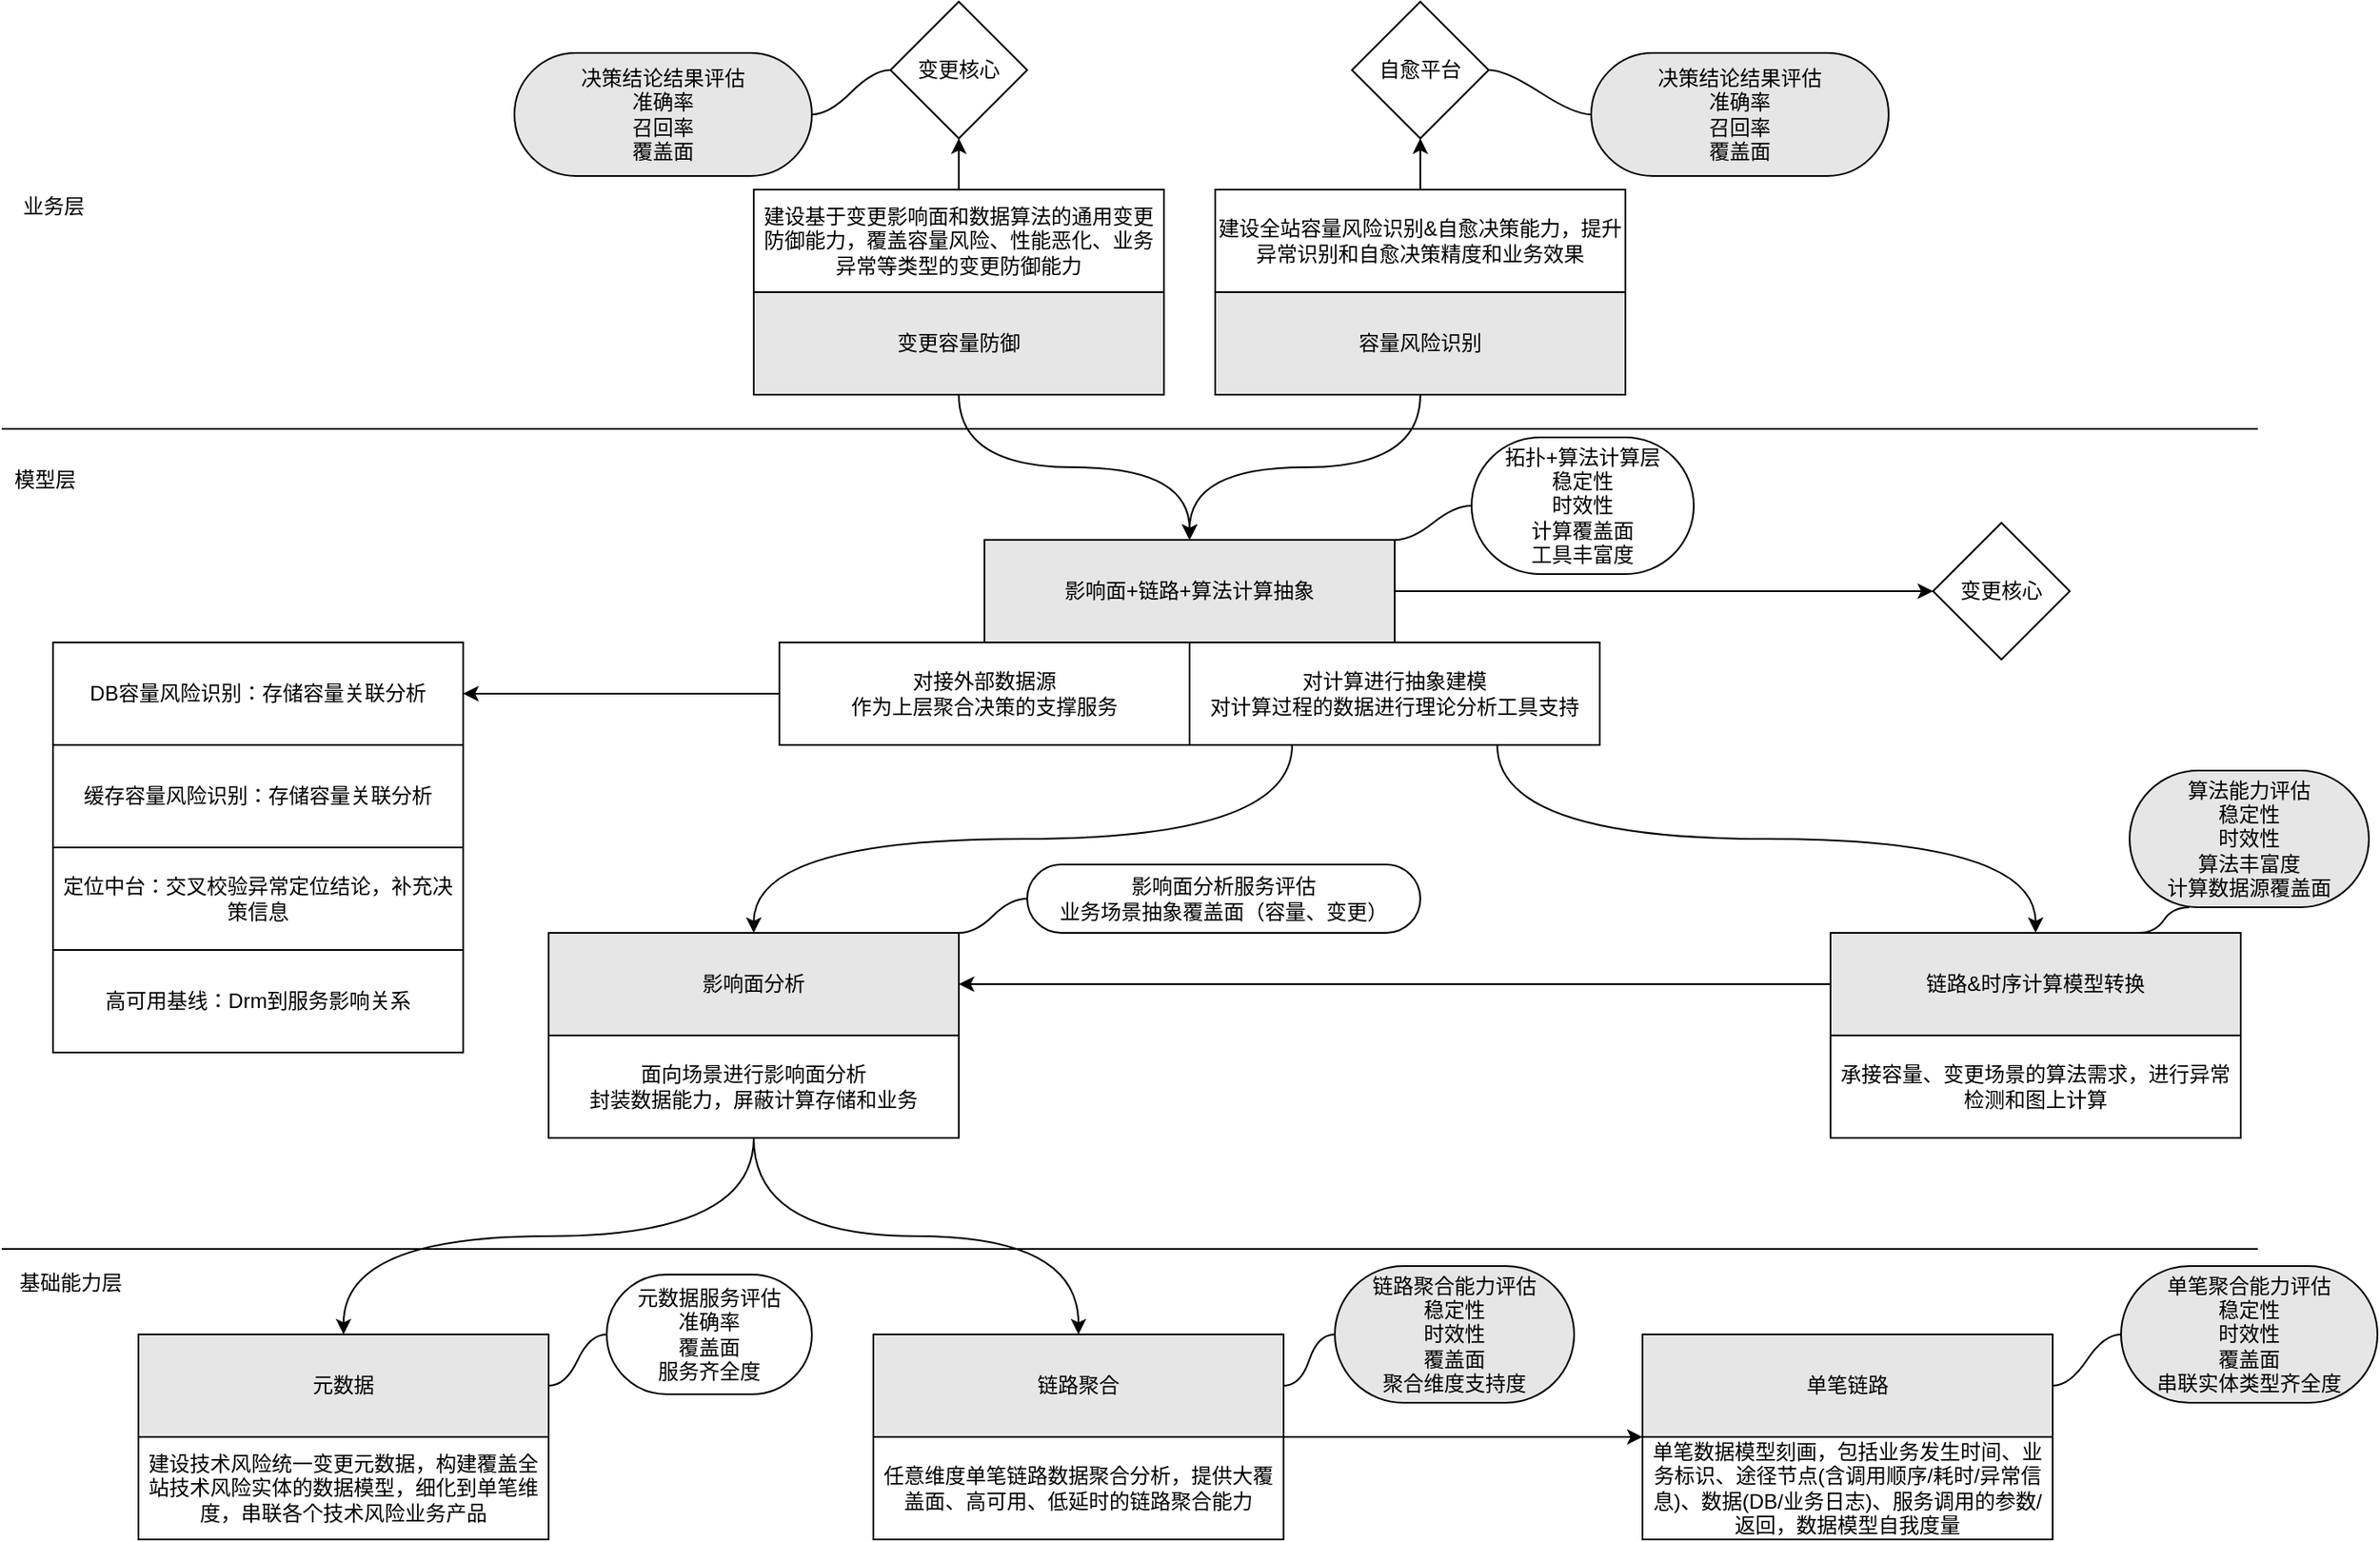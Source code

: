 <mxfile version="14.8.2" type="github">
  <diagram id="dZbaD18MQJhdawrXO8yU" name="Page-1">
    <mxGraphModel dx="1876" dy="976" grid="1" gridSize="10" guides="1" tooltips="1" connect="1" arrows="1" fold="1" page="1" pageScale="1" pageWidth="827" pageHeight="1169" math="0" shadow="0">
      <root>
        <mxCell id="0" />
        <mxCell id="1" parent="0" />
        <mxCell id="4xLoA8fAVKlNWBl6zbYA-17" style="edgeStyle=orthogonalEdgeStyle;curved=1;rounded=0;orthogonalLoop=1;jettySize=auto;html=1;exitX=0.5;exitY=1;exitDx=0;exitDy=0;" parent="1" source="IeePr_OmWzwxLe6y6hML-26" target="IeePr_OmWzwxLe6y6hML-52" edge="1">
          <mxGeometry relative="1" as="geometry" />
        </mxCell>
        <mxCell id="IeePr_OmWzwxLe6y6hML-26" value="变更容量防御" style="rounded=0;whiteSpace=wrap;html=1;fillColor=#E6E6E6;" parent="1" vertex="1">
          <mxGeometry x="640" y="200" width="240" height="60" as="geometry" />
        </mxCell>
        <mxCell id="4xLoA8fAVKlNWBl6zbYA-16" style="edgeStyle=orthogonalEdgeStyle;curved=1;rounded=0;orthogonalLoop=1;jettySize=auto;html=1;exitX=0.5;exitY=1;exitDx=0;exitDy=0;" parent="1" source="IeePr_OmWzwxLe6y6hML-27" target="IeePr_OmWzwxLe6y6hML-52" edge="1">
          <mxGeometry relative="1" as="geometry" />
        </mxCell>
        <mxCell id="IeePr_OmWzwxLe6y6hML-27" value="容量风险识别" style="rounded=0;whiteSpace=wrap;html=1;fillColor=#E6E6E6;" parent="1" vertex="1">
          <mxGeometry x="910" y="200" width="240" height="60" as="geometry" />
        </mxCell>
        <mxCell id="IeePr_OmWzwxLe6y6hML-28" value="元数据" style="rounded=0;whiteSpace=wrap;html=1;fillColor=#E6E6E6;" parent="1" vertex="1">
          <mxGeometry x="280" y="810" width="240" height="60" as="geometry" />
        </mxCell>
        <mxCell id="IeePr_OmWzwxLe6y6hML-29" value="影响面分析" style="rounded=0;whiteSpace=wrap;html=1;fillColor=#E6E6E6;" parent="1" vertex="1">
          <mxGeometry x="520" y="575" width="240" height="60" as="geometry" />
        </mxCell>
        <mxCell id="IeePr_OmWzwxLe6y6hML-30" value="链路聚合" style="rounded=0;whiteSpace=wrap;html=1;fillColor=#E6E6E6;" parent="1" vertex="1">
          <mxGeometry x="710" y="810" width="240" height="60" as="geometry" />
        </mxCell>
        <mxCell id="RbU4N_SkuYNDh7AKlBcr-19" value="" style="edgeStyle=orthogonalEdgeStyle;rounded=0;orthogonalLoop=1;jettySize=auto;html=1;" edge="1" parent="1" source="IeePr_OmWzwxLe6y6hML-31" target="RbU4N_SkuYNDh7AKlBcr-18">
          <mxGeometry relative="1" as="geometry" />
        </mxCell>
        <mxCell id="IeePr_OmWzwxLe6y6hML-31" value="建设基于变更影响面和数据算法的通用变更防御能力，覆盖容量风险、性能恶化、业务异常等类型的变更防御能力" style="rounded=0;whiteSpace=wrap;html=1;" parent="1" vertex="1">
          <mxGeometry x="640" y="140" width="240" height="60" as="geometry" />
        </mxCell>
        <mxCell id="RbU4N_SkuYNDh7AKlBcr-21" value="" style="edgeStyle=orthogonalEdgeStyle;rounded=0;orthogonalLoop=1;jettySize=auto;html=1;" edge="1" parent="1" source="IeePr_OmWzwxLe6y6hML-32" target="RbU4N_SkuYNDh7AKlBcr-20">
          <mxGeometry relative="1" as="geometry" />
        </mxCell>
        <mxCell id="IeePr_OmWzwxLe6y6hML-32" value="建设全站容量风险识别&amp;amp;自愈决策能力，提升异常识别和自愈决策精度和业务效果" style="rounded=0;whiteSpace=wrap;html=1;" parent="1" vertex="1">
          <mxGeometry x="910" y="140" width="240" height="60" as="geometry" />
        </mxCell>
        <mxCell id="RbU4N_SkuYNDh7AKlBcr-26" style="edgeStyle=orthogonalEdgeStyle;rounded=0;orthogonalLoop=1;jettySize=auto;html=1;exitX=1;exitY=0;exitDx=0;exitDy=0;entryX=0;entryY=0;entryDx=0;entryDy=0;" edge="1" parent="1" source="IeePr_OmWzwxLe6y6hML-35" target="IeePr_OmWzwxLe6y6hML-45">
          <mxGeometry relative="1" as="geometry">
            <Array as="points">
              <mxPoint x="1050" y="870" />
              <mxPoint x="1050" y="870" />
            </Array>
          </mxGeometry>
        </mxCell>
        <mxCell id="IeePr_OmWzwxLe6y6hML-35" value="&lt;span&gt;任意维度单笔链路数据聚合分析，提供大覆盖面、高可用、低延时的链路聚合能力&lt;/span&gt;" style="rounded=0;whiteSpace=wrap;html=1;" parent="1" vertex="1">
          <mxGeometry x="710" y="870" width="240" height="60" as="geometry" />
        </mxCell>
        <mxCell id="IeePr_OmWzwxLe6y6hML-39" value="建设技术风险统一变更元数据，构建覆盖全站技术风险实体的数据模型，细化到单笔维度，串联各个技术风险业务产品" style="rounded=0;whiteSpace=wrap;html=1;" parent="1" vertex="1">
          <mxGeometry x="280" y="870" width="240" height="60" as="geometry" />
        </mxCell>
        <mxCell id="IeePr_OmWzwxLe6y6hML-43" value="单笔链路" style="rounded=0;whiteSpace=wrap;html=1;fillColor=#E6E6E6;" parent="1" vertex="1">
          <mxGeometry x="1160" y="810" width="240" height="60" as="geometry" />
        </mxCell>
        <mxCell id="IeePr_OmWzwxLe6y6hML-45" value="单笔数据模型刻画，包括业务发生时间、业务标识、途径节点(含调用顺序/耗时/异常信息)、数据(DB/业务日志)、服务调用的参数/返回，数据模型自我度量" style="rounded=0;whiteSpace=wrap;html=1;" parent="1" vertex="1">
          <mxGeometry x="1160" y="870" width="240" height="60" as="geometry" />
        </mxCell>
        <mxCell id="4xLoA8fAVKlNWBl6zbYA-3" style="edgeStyle=orthogonalEdgeStyle;curved=1;rounded=0;orthogonalLoop=1;jettySize=auto;html=1;exitX=0.5;exitY=1;exitDx=0;exitDy=0;entryX=0.5;entryY=0;entryDx=0;entryDy=0;" parent="1" source="IeePr_OmWzwxLe6y6hML-47" target="IeePr_OmWzwxLe6y6hML-28" edge="1">
          <mxGeometry relative="1" as="geometry" />
        </mxCell>
        <mxCell id="4xLoA8fAVKlNWBl6zbYA-4" style="edgeStyle=orthogonalEdgeStyle;curved=1;rounded=0;orthogonalLoop=1;jettySize=auto;html=1;exitX=0.5;exitY=1;exitDx=0;exitDy=0;" parent="1" source="IeePr_OmWzwxLe6y6hML-47" target="IeePr_OmWzwxLe6y6hML-30" edge="1">
          <mxGeometry relative="1" as="geometry" />
        </mxCell>
        <mxCell id="IeePr_OmWzwxLe6y6hML-47" value="面向场景进行影响面分析&lt;br&gt;封装数据能力，屏蔽计算存储和业务" style="rounded=0;whiteSpace=wrap;html=1;" parent="1" vertex="1">
          <mxGeometry x="520" y="635" width="240" height="60" as="geometry" />
        </mxCell>
        <mxCell id="IeePr_OmWzwxLe6y6hML-49" value="对计算进行抽象建模&lt;br&gt;对计算过程的数据进行理论分析工具支持" style="rounded=0;whiteSpace=wrap;html=1;" parent="1" vertex="1">
          <mxGeometry x="895" y="405" width="240" height="60" as="geometry" />
        </mxCell>
        <mxCell id="4xLoA8fAVKlNWBl6zbYA-14" style="edgeStyle=orthogonalEdgeStyle;curved=1;rounded=0;orthogonalLoop=1;jettySize=auto;html=1;exitX=0.25;exitY=1;exitDx=0;exitDy=0;entryX=0.5;entryY=0;entryDx=0;entryDy=0;" parent="1" source="IeePr_OmWzwxLe6y6hML-49" target="IeePr_OmWzwxLe6y6hML-29" edge="1">
          <mxGeometry relative="1" as="geometry" />
        </mxCell>
        <mxCell id="4xLoA8fAVKlNWBl6zbYA-15" style="edgeStyle=orthogonalEdgeStyle;curved=1;rounded=0;orthogonalLoop=1;jettySize=auto;html=1;exitX=0.75;exitY=1;exitDx=0;exitDy=0;" parent="1" source="IeePr_OmWzwxLe6y6hML-49" target="rLL6abTnW19eWrx2wcoX-1" edge="1">
          <mxGeometry relative="1" as="geometry" />
        </mxCell>
        <mxCell id="4xLoA8fAVKlNWBl6zbYA-32" style="edgeStyle=orthogonalEdgeStyle;curved=1;rounded=0;orthogonalLoop=1;jettySize=auto;html=1;exitX=1;exitY=0.5;exitDx=0;exitDy=0;fillColor=#E6E6E6;entryX=0;entryY=0.5;entryDx=0;entryDy=0;" parent="1" source="IeePr_OmWzwxLe6y6hML-52" target="4xLoA8fAVKlNWBl6zbYA-34" edge="1">
          <mxGeometry relative="1" as="geometry">
            <mxPoint x="1340" y="375" as="targetPoint" />
          </mxGeometry>
        </mxCell>
        <mxCell id="IeePr_OmWzwxLe6y6hML-52" value="影响面+链路+算法计算抽象" style="rounded=0;whiteSpace=wrap;html=1;fillColor=#E6E6E6;" parent="1" vertex="1">
          <mxGeometry x="775" y="345" width="240" height="60" as="geometry" />
        </mxCell>
        <mxCell id="4xLoA8fAVKlNWBl6zbYA-12" style="edgeStyle=orthogonalEdgeStyle;curved=1;rounded=0;orthogonalLoop=1;jettySize=auto;html=1;exitX=0;exitY=0.5;exitDx=0;exitDy=0;" parent="1" source="rLL6abTnW19eWrx2wcoX-1" target="IeePr_OmWzwxLe6y6hML-29" edge="1">
          <mxGeometry relative="1" as="geometry" />
        </mxCell>
        <mxCell id="rLL6abTnW19eWrx2wcoX-1" value="链路&amp;amp;时序计算模型转换" style="rounded=0;whiteSpace=wrap;html=1;fillColor=#E6E6E6;" parent="1" vertex="1">
          <mxGeometry x="1270" y="575" width="240" height="60" as="geometry" />
        </mxCell>
        <mxCell id="rLL6abTnW19eWrx2wcoX-2" value="承接容量、变更场景的算法需求，进行异常检测和图上计算" style="rounded=0;whiteSpace=wrap;html=1;" parent="1" vertex="1">
          <mxGeometry x="1270" y="635" width="240" height="60" as="geometry" />
        </mxCell>
        <mxCell id="4xLoA8fAVKlNWBl6zbYA-23" value="" style="edgeStyle=orthogonalEdgeStyle;curved=1;rounded=0;orthogonalLoop=1;jettySize=auto;html=1;fillColor=#E6E6E6;" parent="1" source="4xLoA8fAVKlNWBl6zbYA-20" target="4xLoA8fAVKlNWBl6zbYA-22" edge="1">
          <mxGeometry relative="1" as="geometry" />
        </mxCell>
        <mxCell id="4xLoA8fAVKlNWBl6zbYA-20" value="对接外部数据源&lt;br&gt;作为上层聚合决策的支撑服务" style="rounded=0;whiteSpace=wrap;html=1;fillColor=#FFFFFF;" parent="1" vertex="1">
          <mxGeometry x="655" y="405" width="240" height="60" as="geometry" />
        </mxCell>
        <mxCell id="4xLoA8fAVKlNWBl6zbYA-22" value="DB容量风险识别：存储容量关联分析" style="rounded=0;whiteSpace=wrap;html=1;fillColor=#FFFFFF;" parent="1" vertex="1">
          <mxGeometry x="230" y="405" width="240" height="60" as="geometry" />
        </mxCell>
        <mxCell id="4xLoA8fAVKlNWBl6zbYA-24" value="缓存容量风险识别：存储容量关联分析" style="rounded=0;whiteSpace=wrap;html=1;fillColor=#FFFFFF;" parent="1" vertex="1">
          <mxGeometry x="230" y="465" width="240" height="60" as="geometry" />
        </mxCell>
        <mxCell id="4xLoA8fAVKlNWBl6zbYA-25" value="高可用基线：Drm到服务影响关系" style="rounded=0;whiteSpace=wrap;html=1;fillColor=#FFFFFF;" parent="1" vertex="1">
          <mxGeometry x="230" y="585" width="240" height="60" as="geometry" />
        </mxCell>
        <mxCell id="4xLoA8fAVKlNWBl6zbYA-26" value="定位中台：交叉校验异常定位结论，补充决策信息" style="rounded=0;whiteSpace=wrap;html=1;fillColor=#FFFFFF;" parent="1" vertex="1">
          <mxGeometry x="230" y="525" width="240" height="60" as="geometry" />
        </mxCell>
        <mxCell id="4xLoA8fAVKlNWBl6zbYA-27" value="" style="endArrow=none;html=1;fillColor=#E6E6E6;" parent="1" edge="1">
          <mxGeometry width="50" height="50" relative="1" as="geometry">
            <mxPoint x="200" y="280" as="sourcePoint" />
            <mxPoint x="1520" y="280" as="targetPoint" />
          </mxGeometry>
        </mxCell>
        <mxCell id="4xLoA8fAVKlNWBl6zbYA-28" value="" style="endArrow=none;html=1;fillColor=#E6E6E6;" parent="1" edge="1">
          <mxGeometry width="50" height="50" relative="1" as="geometry">
            <mxPoint x="200" y="760" as="sourcePoint" />
            <mxPoint x="1520" y="760" as="targetPoint" />
          </mxGeometry>
        </mxCell>
        <mxCell id="4xLoA8fAVKlNWBl6zbYA-29" value="业务层" style="text;html=1;align=center;verticalAlign=middle;resizable=0;points=[];autosize=1;strokeColor=none;" parent="1" vertex="1">
          <mxGeometry x="205" y="140" width="50" height="20" as="geometry" />
        </mxCell>
        <mxCell id="4xLoA8fAVKlNWBl6zbYA-30" value="模型层" style="text;html=1;align=center;verticalAlign=middle;resizable=0;points=[];autosize=1;strokeColor=none;" parent="1" vertex="1">
          <mxGeometry x="200" y="300" width="50" height="20" as="geometry" />
        </mxCell>
        <mxCell id="4xLoA8fAVKlNWBl6zbYA-31" value="基础能力层" style="text;html=1;align=center;verticalAlign=middle;resizable=0;points=[];autosize=1;strokeColor=none;" parent="1" vertex="1">
          <mxGeometry x="200" y="770" width="80" height="20" as="geometry" />
        </mxCell>
        <mxCell id="4xLoA8fAVKlNWBl6zbYA-34" value="变更核心" style="rhombus;whiteSpace=wrap;html=1;fillColor=#FFFFFF;" parent="1" vertex="1">
          <mxGeometry x="1330" y="335" width="80" height="80" as="geometry" />
        </mxCell>
        <mxCell id="RbU4N_SkuYNDh7AKlBcr-3" value="决策结论结果评估&lt;br&gt;准确率&lt;br&gt;召回率&lt;br&gt;覆盖面" style="whiteSpace=wrap;html=1;rounded=1;arcSize=50;align=center;verticalAlign=middle;strokeWidth=1;autosize=1;spacing=4;treeFolding=1;treeMoving=1;newEdgeStyle={&quot;edgeStyle&quot;:&quot;entityRelationEdgeStyle&quot;,&quot;startArrow&quot;:&quot;none&quot;,&quot;endArrow&quot;:&quot;none&quot;,&quot;segment&quot;:10,&quot;curved&quot;:1};fillColor=#E6E6E6;" vertex="1" parent="1">
          <mxGeometry x="500" y="60" width="174" height="72" as="geometry" />
        </mxCell>
        <mxCell id="RbU4N_SkuYNDh7AKlBcr-4" value="" style="edgeStyle=entityRelationEdgeStyle;startArrow=none;endArrow=none;segment=10;curved=1;exitX=0;exitY=0.5;exitDx=0;exitDy=0;" edge="1" target="RbU4N_SkuYNDh7AKlBcr-3" parent="1" source="RbU4N_SkuYNDh7AKlBcr-18">
          <mxGeometry relative="1" as="geometry">
            <mxPoint x="500" y="1010" as="sourcePoint" />
          </mxGeometry>
        </mxCell>
        <mxCell id="RbU4N_SkuYNDh7AKlBcr-6" value="决策结论结果评估&lt;br&gt;准确率&lt;br&gt;召回率&lt;br&gt;覆盖面" style="whiteSpace=wrap;html=1;rounded=1;arcSize=50;align=center;verticalAlign=middle;strokeWidth=1;autosize=1;spacing=4;treeFolding=1;treeMoving=1;newEdgeStyle={&quot;edgeStyle&quot;:&quot;entityRelationEdgeStyle&quot;,&quot;startArrow&quot;:&quot;none&quot;,&quot;endArrow&quot;:&quot;none&quot;,&quot;segment&quot;:10,&quot;curved&quot;:1};fillColor=#E6E6E6;" vertex="1" parent="1">
          <mxGeometry x="1130" y="60" width="174" height="72" as="geometry" />
        </mxCell>
        <mxCell id="RbU4N_SkuYNDh7AKlBcr-7" value="" style="edgeStyle=entityRelationEdgeStyle;startArrow=none;endArrow=none;segment=10;curved=1;entryX=0;entryY=0.5;entryDx=0;entryDy=0;exitX=1;exitY=0.5;exitDx=0;exitDy=0;" edge="1" parent="1" target="RbU4N_SkuYNDh7AKlBcr-6" source="RbU4N_SkuYNDh7AKlBcr-20">
          <mxGeometry relative="1" as="geometry">
            <mxPoint x="1295" y="170" as="sourcePoint" />
          </mxGeometry>
        </mxCell>
        <mxCell id="RbU4N_SkuYNDh7AKlBcr-8" value="链路聚合能力评估&lt;br&gt;稳定性&lt;br&gt;时效性&lt;br&gt;覆盖面&lt;br&gt;聚合维度支持度" style="whiteSpace=wrap;html=1;rounded=1;arcSize=50;align=center;verticalAlign=middle;strokeWidth=1;autosize=1;spacing=4;treeFolding=1;treeMoving=1;newEdgeStyle={&quot;edgeStyle&quot;:&quot;entityRelationEdgeStyle&quot;,&quot;startArrow&quot;:&quot;none&quot;,&quot;endArrow&quot;:&quot;none&quot;,&quot;segment&quot;:10,&quot;curved&quot;:1};fillColor=#E6E6E6;" vertex="1" parent="1">
          <mxGeometry x="980" y="770" width="140" height="80" as="geometry" />
        </mxCell>
        <mxCell id="RbU4N_SkuYNDh7AKlBcr-9" value="" style="edgeStyle=entityRelationEdgeStyle;startArrow=none;endArrow=none;segment=10;curved=1;" edge="1" parent="1" target="RbU4N_SkuYNDh7AKlBcr-8" source="IeePr_OmWzwxLe6y6hML-30">
          <mxGeometry relative="1" as="geometry">
            <mxPoint x="1070" y="755" as="sourcePoint" />
          </mxGeometry>
        </mxCell>
        <mxCell id="RbU4N_SkuYNDh7AKlBcr-10" value="单笔聚合能力评估&lt;br&gt;稳定性&lt;br&gt;时效性&lt;br&gt;覆盖面&lt;br&gt;串联实体类型齐全度" style="whiteSpace=wrap;html=1;rounded=1;arcSize=50;align=center;verticalAlign=middle;strokeWidth=1;autosize=1;spacing=4;treeFolding=1;treeMoving=1;newEdgeStyle={&quot;edgeStyle&quot;:&quot;entityRelationEdgeStyle&quot;,&quot;startArrow&quot;:&quot;none&quot;,&quot;endArrow&quot;:&quot;none&quot;,&quot;segment&quot;:10,&quot;curved&quot;:1};fillColor=#E6E6E6;" vertex="1" parent="1">
          <mxGeometry x="1440" y="770" width="150" height="80" as="geometry" />
        </mxCell>
        <mxCell id="RbU4N_SkuYNDh7AKlBcr-11" value="" style="edgeStyle=entityRelationEdgeStyle;startArrow=none;endArrow=none;segment=10;curved=1;" edge="1" parent="1" target="RbU4N_SkuYNDh7AKlBcr-10" source="IeePr_OmWzwxLe6y6hML-43">
          <mxGeometry relative="1" as="geometry">
            <mxPoint x="1583" y="984" as="sourcePoint" />
          </mxGeometry>
        </mxCell>
        <mxCell id="RbU4N_SkuYNDh7AKlBcr-12" value="算法能力评估&lt;br&gt;稳定性&lt;br&gt;时效性&lt;br&gt;算法丰富度&lt;br&gt;计算数据源覆盖面" style="whiteSpace=wrap;html=1;rounded=1;arcSize=50;align=center;verticalAlign=middle;strokeWidth=1;autosize=1;spacing=4;treeFolding=1;treeMoving=1;newEdgeStyle={&quot;edgeStyle&quot;:&quot;entityRelationEdgeStyle&quot;,&quot;startArrow&quot;:&quot;none&quot;,&quot;endArrow&quot;:&quot;none&quot;,&quot;segment&quot;:10,&quot;curved&quot;:1};fillColor=#E6E6E6;" vertex="1" parent="1">
          <mxGeometry x="1445" y="480" width="140" height="80" as="geometry" />
        </mxCell>
        <mxCell id="RbU4N_SkuYNDh7AKlBcr-13" value="" style="edgeStyle=entityRelationEdgeStyle;startArrow=none;endArrow=none;segment=10;curved=1;entryX=0.25;entryY=1;entryDx=0;entryDy=0;exitX=0.75;exitY=0;exitDx=0;exitDy=0;" edge="1" parent="1" target="RbU4N_SkuYNDh7AKlBcr-12" source="rLL6abTnW19eWrx2wcoX-1">
          <mxGeometry relative="1" as="geometry">
            <mxPoint x="1440" y="525" as="sourcePoint" />
          </mxGeometry>
        </mxCell>
        <mxCell id="RbU4N_SkuYNDh7AKlBcr-14" value="元数据服务评估&lt;br&gt;准确率&lt;br&gt;覆盖面&lt;br&gt;服务齐全度" style="whiteSpace=wrap;html=1;rounded=1;arcSize=50;align=center;verticalAlign=middle;strokeWidth=1;autosize=1;spacing=4;treeFolding=1;treeMoving=1;newEdgeStyle={&quot;edgeStyle&quot;:&quot;entityRelationEdgeStyle&quot;,&quot;startArrow&quot;:&quot;none&quot;,&quot;endArrow&quot;:&quot;none&quot;,&quot;segment&quot;:10,&quot;curved&quot;:1};" vertex="1" parent="1">
          <mxGeometry x="554" y="775" width="120" height="70" as="geometry" />
        </mxCell>
        <mxCell id="RbU4N_SkuYNDh7AKlBcr-15" value="" style="edgeStyle=entityRelationEdgeStyle;startArrow=none;endArrow=none;segment=10;curved=1;" edge="1" parent="1" target="RbU4N_SkuYNDh7AKlBcr-14" source="IeePr_OmWzwxLe6y6hML-28">
          <mxGeometry relative="1" as="geometry">
            <mxPoint x="530" y="840" as="sourcePoint" />
          </mxGeometry>
        </mxCell>
        <mxCell id="RbU4N_SkuYNDh7AKlBcr-18" value="&lt;span&gt;变更核心&lt;/span&gt;" style="rhombus;whiteSpace=wrap;html=1;rounded=0;" vertex="1" parent="1">
          <mxGeometry x="720" y="30" width="80" height="80" as="geometry" />
        </mxCell>
        <mxCell id="RbU4N_SkuYNDh7AKlBcr-20" value="自愈平台" style="rhombus;whiteSpace=wrap;html=1;rounded=0;" vertex="1" parent="1">
          <mxGeometry x="990" y="30" width="80" height="80" as="geometry" />
        </mxCell>
        <mxCell id="RbU4N_SkuYNDh7AKlBcr-22" value="影响面分析服务评估&lt;br&gt;业务场景抽象覆盖面（容量、变更）&lt;br&gt;" style="whiteSpace=wrap;html=1;rounded=1;arcSize=50;align=center;verticalAlign=middle;strokeWidth=1;autosize=1;spacing=4;treeFolding=1;treeMoving=1;newEdgeStyle={&quot;edgeStyle&quot;:&quot;entityRelationEdgeStyle&quot;,&quot;startArrow&quot;:&quot;none&quot;,&quot;endArrow&quot;:&quot;none&quot;,&quot;segment&quot;:10,&quot;curved&quot;:1};" vertex="1" parent="1">
          <mxGeometry x="800" y="535" width="230" height="40" as="geometry" />
        </mxCell>
        <mxCell id="RbU4N_SkuYNDh7AKlBcr-23" value="" style="edgeStyle=entityRelationEdgeStyle;startArrow=none;endArrow=none;segment=10;curved=1;exitX=1;exitY=0;exitDx=0;exitDy=0;" edge="1" parent="1" target="RbU4N_SkuYNDh7AKlBcr-22" source="IeePr_OmWzwxLe6y6hML-29">
          <mxGeometry relative="1" as="geometry">
            <mxPoint x="750" y="590" as="sourcePoint" />
          </mxGeometry>
        </mxCell>
        <mxCell id="RbU4N_SkuYNDh7AKlBcr-24" value="拓扑+算法计算层&lt;br&gt;稳定性&lt;br&gt;时效性&lt;br&gt;计算覆盖面&lt;br&gt;工具丰富度" style="whiteSpace=wrap;html=1;rounded=1;arcSize=50;align=center;verticalAlign=middle;strokeWidth=1;autosize=1;spacing=4;treeFolding=1;treeMoving=1;newEdgeStyle={&quot;edgeStyle&quot;:&quot;entityRelationEdgeStyle&quot;,&quot;startArrow&quot;:&quot;none&quot;,&quot;endArrow&quot;:&quot;none&quot;,&quot;segment&quot;:10,&quot;curved&quot;:1};" vertex="1" parent="1">
          <mxGeometry x="1060" y="285" width="130" height="80" as="geometry" />
        </mxCell>
        <mxCell id="RbU4N_SkuYNDh7AKlBcr-25" value="" style="edgeStyle=entityRelationEdgeStyle;startArrow=none;endArrow=none;segment=10;curved=1;exitX=1;exitY=0;exitDx=0;exitDy=0;" edge="1" parent="1" target="RbU4N_SkuYNDh7AKlBcr-24" source="IeePr_OmWzwxLe6y6hML-52">
          <mxGeometry relative="1" as="geometry">
            <mxPoint x="1030" y="350" as="sourcePoint" />
          </mxGeometry>
        </mxCell>
      </root>
    </mxGraphModel>
  </diagram>
</mxfile>
